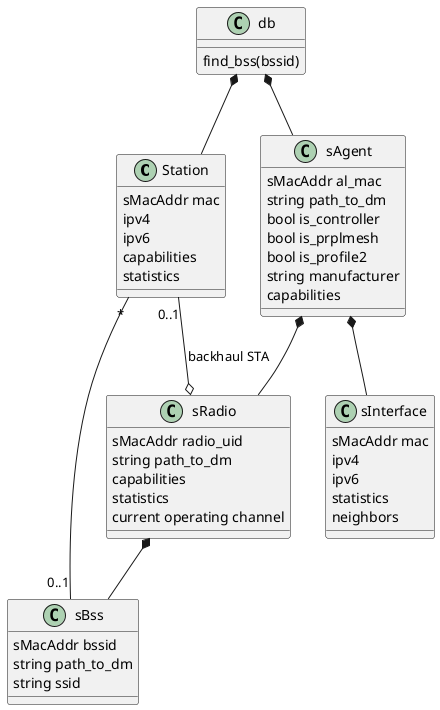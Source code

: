 @startuml

class Station {
  sMacAddr mac
  ipv4
  ipv6
  capabilities
  statistics
}

class sBss {
  sMacAddr bssid
  string path_to_dm
  string ssid
}

class sRadio {
  sMacAddr radio_uid
  string path_to_dm
  capabilities
  statistics
  current operating channel
}

class sInterface {
  sMacAddr mac
  ipv4
  ipv6
  statistics
  neighbors
}

class sAgent {
  sMacAddr al_mac
  string path_to_dm
  bool is_controller
  bool is_prplmesh
  bool is_profile2
  string manufacturer
  capabilities
}

class db {
  find_bss(bssid)
}

db *-- sAgent
db *-- Station
sAgent *-- sRadio
sAgent *-- sInterface
sRadio *-- sBss
Station "0..1" --o sRadio :  backhaul STA
Station "*" -- "0..1" sBss

@enduml
